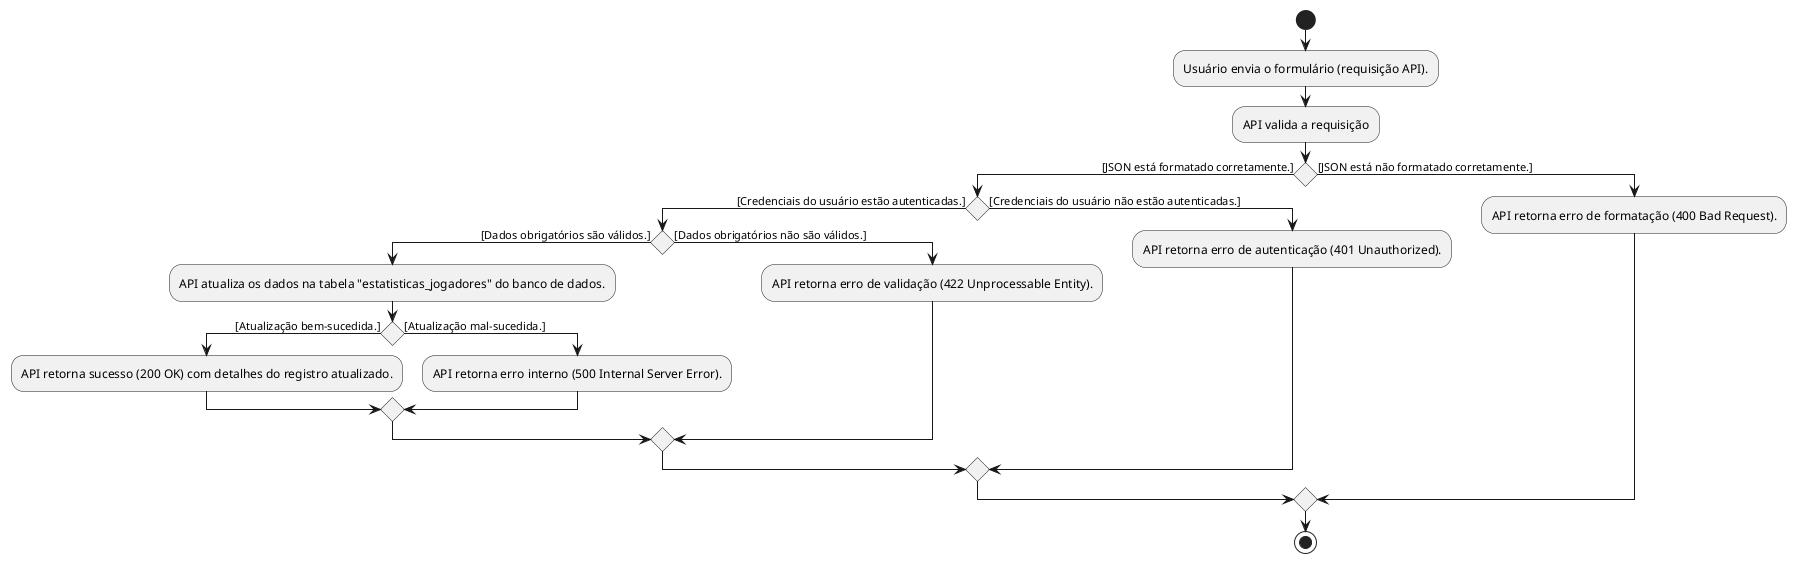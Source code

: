 @startuml
start
:Usuário envia o formulário (requisição API).;
:API valida a requisição;
if () then ([JSON está formatado corretamente.])
    if () then ([Credenciais do usuário estão autenticadas.])
        if () then ([Dados obrigatórios são válidos.])
            :API atualiza os dados na tabela "estatisticas_jogadores" do banco de dados.;
            if () then ([Atualização bem-sucedida.])
                :API retorna sucesso (200 OK) com detalhes do registro atualizado.;
            else ([Atualização mal-sucedida.])
                :API retorna erro interno (500 Internal Server Error).;
            endif
        else ([Dados obrigatórios não são válidos.])
            :API retorna erro de validação (422 Unprocessable Entity).;
        endif
    else ([Credenciais do usuário não estão autenticadas.])
        :API retorna erro de autenticação (401 Unauthorized).;
    endif
else ([JSON está não formatado corretamente.])
    :API retorna erro de formatação (400 Bad Request).;
endif
stop
@enduml
